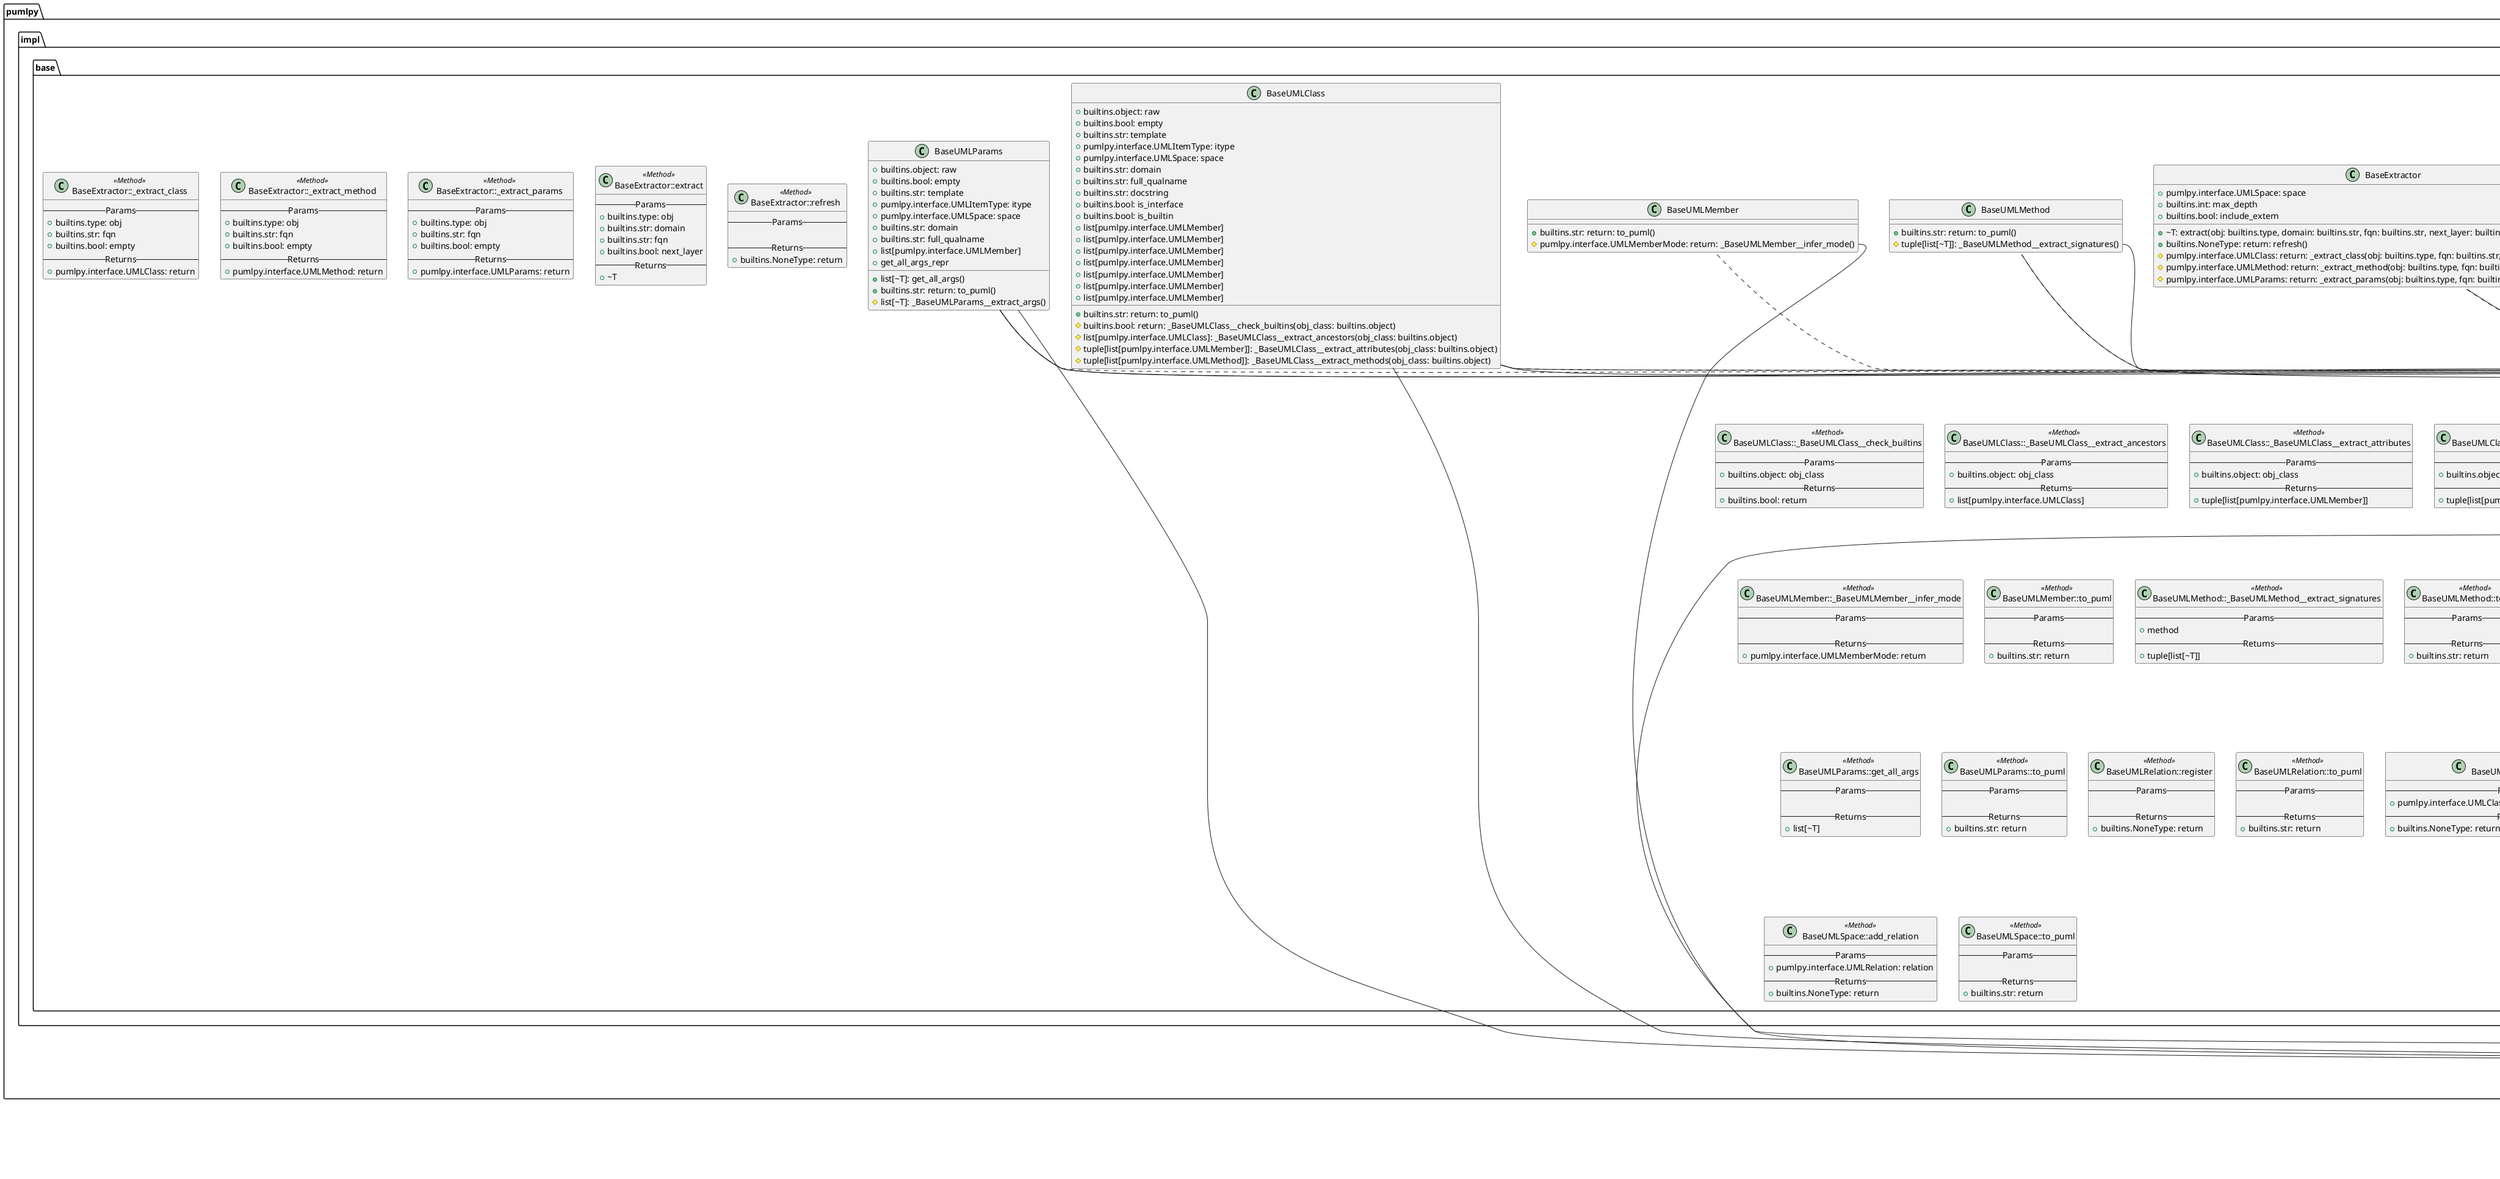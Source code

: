 @startuml	pumlpy

Interface pumlpy.interface.UMLExtractor {
	+ builtins.int: max_depth
	+ pumlpy.interface.UMLSpace: space
	+ builtins.bool: include_extern
	+ ~T: extract(obj: builtins.object, domain: builtins.str, fqn: builtins.str, next_layer: builtins.bool)
	+ builtins.NoneType: return: refresh()
}
Interface pumlpy.interface.UMLSpace {
	+ builtins.str: name
	+ builtins.str: template
	+ dict[str, pumlpy.interface.UMLSpaceItem]
	+ list[pumlpy.interface.UMLRelation]
	+ builtins.NoneType: return: add_item(item: pumlpy.interface.UMLSpaceItem)
	+ builtins.NoneType: return: add_relation(relation: pumlpy.interface.UMLRelation)
	+ builtins.str: return: generate_uml()
}
Interface pumlpy.interface.UMLClass {
	+ builtins.str: docstring
	+ builtins.bool: is_interface
	+ builtins.bool: is_builtin
	+ list[pumlpy.interface.UMLMember]
	+ list[pumlpy.interface.UMLMember]
	+ list[pumlpy.interface.UMLMember]
	+ list[pumlpy.interface.UMLMember]
	+ list[pumlpy.interface.UMLMember]
	+ list[pumlpy.interface.UMLMember]
	+ list[pumlpy.interface.UMLMember]
	+ builtins.str: return: to_puml()
}
Class pumlpy.impl.base.BaseExtractor::_extract_class << Method >> {
	--Params--
	+ builtins.type: obj
	+ builtins.str: fqn
	+ builtins.bool: empty
	--Returns--
	+ pumlpy.interface.UMLClass: return
}
Interface pumlpy.interface.UMLMethod {
	+ builtins.str: docstring
	+ list[pumlpy.interface.UMLMember]
	+ pumlpy.interface.UMLMember: returns
	+ builtins.str: return: to_puml()
}
Class pumlpy.impl.base.BaseExtractor::_extract_method << Method >> {
	--Params--
	+ builtins.type: obj
	+ builtins.str: fqn
	+ builtins.bool: empty
	--Returns--
	+ pumlpy.interface.UMLMethod: return
}
Interface pumlpy.interface.UMLParams {
	+ list[pumlpy.interface.UMLMember]
	+ list[pumlpy.interface.UMLMember]: get_all_args()
	+ list[str]: get_all_args_repr()
	+ builtins.str: return: to_puml()
}
Class pumlpy.impl.base.BaseExtractor::_extract_params << Method >> {
	--Params--
	+ builtins.type: obj
	+ builtins.str: fqn
	+ builtins.bool: empty
	--Returns--
	+ pumlpy.interface.UMLParams: return
}
Class pumlpy.impl.base.BaseExtractor::extract << Method >> {
	--Params--
	+ builtins.type: obj
	+ builtins.str: domain
	+ builtins.str: fqn
	+ builtins.bool: next_layer
	--Returns--
	+ ~T
}
Class pumlpy.impl.base.BaseExtractor::refresh << Method >> {
	--Params--

	--Returns--
	+ builtins.NoneType: return
}
Class pumlpy.impl.base.BaseExtractor {
	+ pumlpy.interface.UMLSpace: space
	+ builtins.int: max_depth
	+ builtins.bool: include_extern
	+ ~T: extract(obj: builtins.type, domain: builtins.str, fqn: builtins.str, next_layer: builtins.bool)
	+ builtins.NoneType: return: refresh()
	# pumlpy.interface.UMLClass: return: _extract_class(obj: builtins.type, fqn: builtins.str, empty: builtins.bool)
	# pumlpy.interface.UMLMethod: return: _extract_method(obj: builtins.type, fqn: builtins.str, empty: builtins.bool)
	# pumlpy.interface.UMLParams: return: _extract_params(obj: builtins.type, fqn: builtins.str, empty: builtins.bool)
}
Class pumlpy.impl.base.BaseUMLSpaceItem {
	+ builtins.object: raw
	+ builtins.bool: empty
	+ builtins.str: template
	+ pumlpy.interface.UMLItemType: itype
	+ pumlpy.interface.UMLSpace: space
	+ builtins.str: domain
	+ builtins.str: full_qualname
	+ dict[pumlpy.interface.UMLItemType, str]

}
Class pumlpy.interface.UMLItemType {


}
Class pumlpy.impl.base.BaseUMLClass::_BaseUMLClass__check_builtins << Method >> {
	--Params--
	+ builtins.object: obj_class
	--Returns--
	+ builtins.bool: return
}
Class pumlpy.impl.base.BaseUMLClass::_BaseUMLClass__extract_ancestors << Method >> {
	--Params--
	+ builtins.object: obj_class
	--Returns--
	+ list[pumlpy.interface.UMLClass]
}
Class pumlpy.impl.base.BaseUMLClass::_BaseUMLClass__extract_attributes << Method >> {
	--Params--
	+ builtins.object: obj_class
	--Returns--
	+ tuple[list[pumlpy.interface.UMLMember]]
}
Class pumlpy.impl.base.BaseUMLClass::_BaseUMLClass__extract_methods << Method >> {
	--Params--
	+ builtins.object: obj_class
	--Returns--
	+ tuple[list[pumlpy.interface.UMLMethod]]
}
Class pumlpy.impl.base.BaseUMLClass::to_puml << Method >> {
	--Params--

	--Returns--
	+ builtins.str: return
}
Class pumlpy.impl.base.BaseUMLClass {
	+ builtins.object: raw
	+ builtins.bool: empty
	+ builtins.str: template
	+ pumlpy.interface.UMLItemType: itype
	+ pumlpy.interface.UMLSpace: space
	+ builtins.str: domain
	+ builtins.str: full_qualname
	+ builtins.str: docstring
	+ builtins.bool: is_interface
	+ builtins.bool: is_builtin
	+ list[pumlpy.interface.UMLMember]
	+ list[pumlpy.interface.UMLMember]
	+ list[pumlpy.interface.UMLMember]
	+ list[pumlpy.interface.UMLMember]
	+ list[pumlpy.interface.UMLMember]
	+ list[pumlpy.interface.UMLMember]
	+ list[pumlpy.interface.UMLMember]
	+ builtins.str: return: to_puml()
	# builtins.bool: return: _BaseUMLClass__check_builtins(obj_class: builtins.object)
	# list[pumlpy.interface.UMLClass]: _BaseUMLClass__extract_ancestors(obj_class: builtins.object)
	# tuple[list[pumlpy.interface.UMLMember]]: _BaseUMLClass__extract_attributes(obj_class: builtins.object)
	# tuple[list[pumlpy.interface.UMLMethod]]: _BaseUMLClass__extract_methods(obj_class: builtins.object)
}
Interface pumlpy.interface.UMLMember {
	+ builtins.str: name
	+ pumlpy.interface.UMLMemberMode: mode
	+ ~T

}
Class pumlpy.interface.UMLMemberMode {


}
Class pumlpy.impl.base.BaseUMLMember::_BaseUMLMember__infer_mode << Method >> {
	--Params--

	--Returns--
	+ pumlpy.interface.UMLMemberMode: return
}
Class pumlpy.impl.base.BaseUMLMember::to_puml << Method >> {
	--Params--

	--Returns--
	+ builtins.str: return
}
Class pumlpy.impl.base.BaseUMLMember {

	+ builtins.str: return: to_puml()
	# pumlpy.interface.UMLMemberMode: return: _BaseUMLMember__infer_mode()
}
Class pumlpy.impl.base.BaseUMLMethod::_BaseUMLMethod__extract_signatures << Method >> {
	--Params--
	+ method
	--Returns--
	+ tuple[list[~T]]
}
Class pumlpy.impl.base.BaseUMLMethod::to_puml << Method >> {
	--Params--

	--Returns--
	+ builtins.str: return
}
Class pumlpy.impl.base.BaseUMLMethod {

	+ builtins.str: return: to_puml()
	# tuple[list[~T]]: _BaseUMLMethod__extract_signatures()
}
Class pumlpy.impl.base.BaseUMLParams::_BaseUMLParams__extract_args << Method >> {
	--Params--

	--Returns--
	+ list[~T]
}
Class pumlpy.impl.base.BaseUMLParams::get_all_args << Method >> {
	--Params--

	--Returns--
	+ list[~T]
}
Class pumlpy.impl.base.BaseUMLParams::to_puml << Method >> {
	--Params--

	--Returns--
	+ builtins.str: return
}
Class pumlpy.impl.base.BaseUMLParams {
	+ builtins.object: raw
	+ builtins.bool: empty
	+ builtins.str: template
	+ pumlpy.interface.UMLItemType: itype
	+ pumlpy.interface.UMLSpace: space
	+ builtins.str: domain
	+ builtins.str: full_qualname
	+ list[pumlpy.interface.UMLMember]
	+ list[~T]: get_all_args()
	+ get_all_args_repr
	+ builtins.str: return: to_puml()
	# list[~T]: _BaseUMLParams__extract_args()
}
Interface pumlpy.interface.UMLRelation {
	+ builtins.str: source
	+ builtins.str: target
	+ pumlpy.interface.UMLRelationType: relation
	+ builtins.str: return: to_puml()
}
Class pumlpy.impl.base.BaseUMLRelation::register << Method >> {
	--Params--

	--Returns--
	+ builtins.NoneType: return
}
Class pumlpy.impl.base.BaseUMLRelation::to_puml << Method >> {
	--Params--

	--Returns--
	+ builtins.str: return
}
Class pumlpy.impl.base.BaseUMLRelation {

	+ builtins.NoneType: return: register()
	+ builtins.str: return: to_puml()
}
Class pumlpy.impl.base.BaseUMLSpace::add_item << Method >> {
	--Params--
	+ pumlpy.interface.UMLClass | pumlpy.interface.UMLMethod
	--Returns--
	+ builtins.NoneType: return
}
Class pumlpy.impl.base.BaseUMLSpace::add_relation << Method >> {
	--Params--
	+ pumlpy.interface.UMLRelation: relation
	--Returns--
	+ builtins.NoneType: return
}
Class pumlpy.impl.base.BaseUMLSpace::to_puml << Method >> {
	--Params--

	--Returns--
	+ builtins.str: return
}
Class pumlpy.impl.base.BaseUMLSpace {
	+ builtins.str: name
	+ builtins.str: template
	+ dict[str, pumlpy.interface.UMLSpaceItem]
	+ list[pumlpy.interface.UMLRelation]
	+ builtins.NoneType: return: add_item(pumlpy.interface.UMLMethod: |: pumlpy.interface.UMLClas)
	+ builtins.NoneType: return: add_relation(relation: pumlpy.interface.UMLRelation)
	+ generate_uml
	+ builtins.str: return: to_puml()
}
Interface pumlpy.interface.UMLSpaceItem {
	+ builtins.bool: empty
	+ builtins.str: template
	+ pumlpy.interface.UMLItemType: itype
	+ pumlpy.interface.UMLSpace: space
	+ builtins.str: domain
	+ builtins.str: full_qualname

}
Interface pumlpy.interface.UMLItem {
	+ builtins.object: raw
	+ builtins.str: return: to_puml()
}
Class pumlpy.interface.UMLClass::to_puml << Method >> {
	--Params--

	--Returns--
	+ builtins.str: return
}
Class pumlpy.interface.UMLExtractor::extract << Method >> {
	--Params--
	+ builtins.object: obj
	+ builtins.str: domain
	+ builtins.str: fqn
	+ builtins.bool: next_layer
	--Returns--
	+ ~T
}
Class pumlpy.interface.UMLExtractor::refresh << Method >> {
	--Params--

	--Returns--
	+ builtins.NoneType: return
}
Class pumlpy.interface.UMLItem::to_puml << Method >> {
	--Params--

	--Returns--
	+ builtins.str: return
}
Class pumlpy.interface.UMLMethod::to_puml << Method >> {
	--Params--

	--Returns--
	+ builtins.str: return
}
Interface pumlpy.interface.UMLPackage {
	+ pumlpy.interface.UMLSpace: space
	+ builtins.str: name
	+ builtins.str: domain
	+ list[~T]
	+ list['UMLPackage']

}
Class pumlpy.interface.UMLParams::get_all_args << Method >> {
	--Params--

	--Returns--
	+ list[pumlpy.interface.UMLMember]
}
Class pumlpy.interface.UMLParams::get_all_args_repr << Method >> {
	--Params--

	--Returns--
	+ list[str]
}
Class pumlpy.interface.UMLParams::to_puml << Method >> {
	--Params--

	--Returns--
	+ builtins.str: return
}
Class pumlpy.interface.UMLRelationType {


}
Class pumlpy.interface.UMLRelation::to_puml << Method >> {
	--Params--

	--Returns--
	+ builtins.str: return
}
Class pumlpy.interface.UMLSpace::add_item << Method >> {
	--Params--
	+ pumlpy.interface.UMLSpaceItem: item
	--Returns--
	+ builtins.NoneType: return
}
Class pumlpy.interface.UMLSpace::add_relation << Method >> {
	--Params--
	+ pumlpy.interface.UMLRelation: relation
	--Returns--
	+ builtins.NoneType: return
}
Class pumlpy.interface.UMLSpace::generate_uml << Method >> {
	--Params--

	--Returns--
	+ builtins.str: return
}
Class pumlpy.utils.UMLPackageInspector::_UMLPackageInspector__extract_classes << Method >> {
	--Params--
	+ builtins.module: package
	--Returns--
	+ list[pumlpy.interface.UMLClass]
}
Class pumlpy.utils.UMLPackageInspector::_UMLPackageInspector__extract_packages << Method >> {
	--Params--
	+ builtins.module: package
	--Returns--
	+ list[pumlpy.interface.UMLPackage]
}
Class pumlpy.utils.UMLPackageInspector {

	# list[pumlpy.interface.UMLClass]: _UMLPackageInspector__extract_classes(package: builtins.module)
	# list[pumlpy.interface.UMLPackage]: _UMLPackageInspector__extract_packages(package: builtins.module)
}

pumlpy.impl.base.BaseExtractor ..|> pumlpy.interface.UMLExtractor
pumlpy.impl.base.BaseExtractor --> pumlpy.interface.UMLSpace
pumlpy.impl.base.BaseExtractor::_extract_class --> pumlpy.interface.UMLClass
pumlpy.impl.base.BaseExtractor::_extract_method --> pumlpy.interface.UMLMethod
pumlpy.impl.base.BaseExtractor::_extract_params --> pumlpy.interface.UMLParams
pumlpy.impl.base.BaseUMLClass --|> pumlpy.impl.base.BaseUMLSpaceItem
pumlpy.impl.base.BaseUMLClass ..|> pumlpy.interface.UMLClass
pumlpy.impl.base.BaseUMLClass --> pumlpy.interface.UMLItemType
pumlpy.impl.base.BaseUMLClass --> pumlpy.interface.UMLSpace
pumlpy.impl.base.BaseUMLMember ..|> pumlpy.interface.UMLMember
pumlpy.impl.base.BaseUMLMember::_BaseUMLMember__infer_mode --> pumlpy.interface.UMLMemberMode
pumlpy.impl.base.BaseUMLMethod --|> pumlpy.impl.base.BaseUMLSpaceItem
pumlpy.impl.base.BaseUMLMethod ..|> pumlpy.interface.UMLMethod
pumlpy.impl.base.BaseUMLMethod::_BaseUMLMethod__extract_signatures --> builtins.callable
pumlpy.impl.base.BaseUMLParams --|> pumlpy.impl.base.BaseUMLSpaceItem
pumlpy.impl.base.BaseUMLParams ..|> pumlpy.interface.UMLParams
pumlpy.impl.base.BaseUMLParams --> pumlpy.interface.UMLItemType
pumlpy.impl.base.BaseUMLParams --> pumlpy.interface.UMLSpace
pumlpy.impl.base.BaseUMLRelation ..|> pumlpy.interface.UMLRelation
pumlpy.impl.base.BaseUMLSpace ..|> pumlpy.interface.UMLSpace
pumlpy.impl.base.BaseUMLSpace::add_relation --> pumlpy.interface.UMLRelation
pumlpy.impl.base.BaseUMLSpaceItem ..|> pumlpy.interface.UMLSpaceItem
pumlpy.impl.base.BaseUMLSpaceItem --> pumlpy.interface.UMLItemType
pumlpy.impl.base.BaseUMLSpaceItem --> pumlpy.interface.UMLSpace
pumlpy.interface.UMLClass ..|> pumlpy.interface.UMLItem
pumlpy.interface.UMLClass ..|> pumlpy.interface.UMLSpaceItem
pumlpy.interface.UMLExtractor --> pumlpy.interface.UMLSpace
pumlpy.interface.UMLItemType --|> enum.Enum
pumlpy.interface.UMLMember --> pumlpy.interface.UMLMemberMode
pumlpy.interface.UMLMemberMode --|> enum.Enum
pumlpy.interface.UMLMethod ..|> pumlpy.interface.UMLItem
pumlpy.interface.UMLMethod ..|> pumlpy.interface.UMLSpaceItem
pumlpy.interface.UMLMethod --> pumlpy.interface.UMLMember
pumlpy.interface.UMLPackage --> pumlpy.interface.UMLSpace
pumlpy.interface.UMLParams ..|> pumlpy.interface.UMLItem
pumlpy.interface.UMLParams ..|> pumlpy.interface.UMLSpaceItem
pumlpy.interface.UMLRelation ..|> pumlpy.interface.UMLItem
pumlpy.interface.UMLRelation --> pumlpy.interface.UMLRelationType
pumlpy.interface.UMLRelationType --|> enum.Enum
pumlpy.interface.UMLSpace::add_item --> pumlpy.interface.UMLSpaceItem
pumlpy.interface.UMLSpace::add_relation --> pumlpy.interface.UMLRelation
pumlpy.interface.UMLSpaceItem --> pumlpy.interface.UMLItemType
pumlpy.interface.UMLSpaceItem --> pumlpy.interface.UMLSpace
pumlpy.utils.UMLPackageInspector ..|> pumlpy.interface.UMLPackage

@enduml